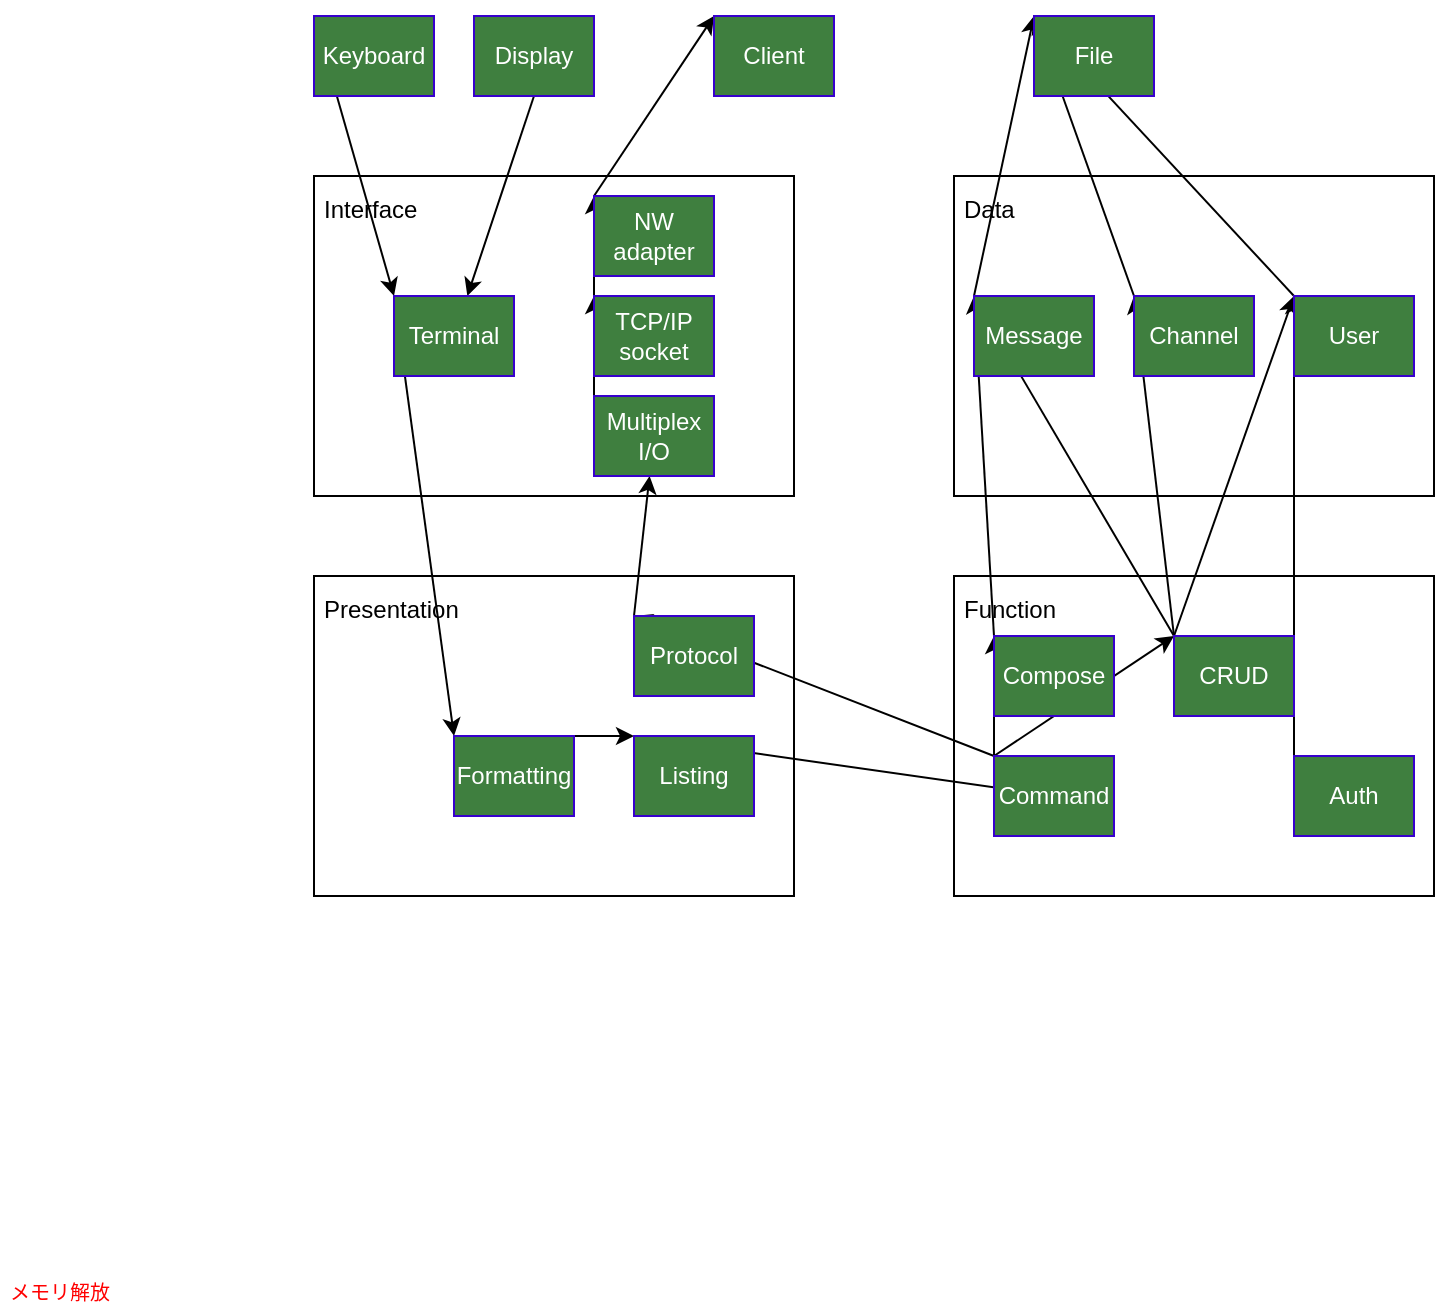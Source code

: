 <mxfile>
    <diagram id="hV0SHfoGrisFIh4XmOlX" name="Architecture">
        <mxGraphModel dx="977" dy="696" grid="1" gridSize="10" guides="1" tooltips="1" connect="1" arrows="1" fold="1" page="1" pageScale="1" pageWidth="827" pageHeight="1169" math="0" shadow="0">
            <root>
                <mxCell id="0"/>
                <mxCell id="1" parent="0"/>
                <mxCell id="85" value="Interface" style="labelPosition=center;verticalLabelPosition=middle;align=left;verticalAlign=top;spacingTop=0;spacingLeft=0;spacingRight=0;spacing=5;" parent="1" vertex="1">
                    <mxGeometry x="160" y="120" width="240" height="160" as="geometry"/>
                </mxCell>
                <mxCell id="149" value="Data" style="labelPosition=center;verticalLabelPosition=middle;align=left;verticalAlign=top;spacingTop=0;spacingLeft=0;spacingRight=0;spacing=5;" vertex="1" parent="1">
                    <mxGeometry x="480" y="120" width="240" height="160" as="geometry"/>
                </mxCell>
                <mxCell id="150" value="Function" style="labelPosition=center;verticalLabelPosition=middle;align=left;verticalAlign=top;spacingTop=0;spacingLeft=0;spacingRight=0;spacing=5;" vertex="1" parent="1">
                    <mxGeometry x="480" y="320" width="240" height="160" as="geometry"/>
                </mxCell>
                <mxCell id="165" value="Presentation" style="labelPosition=center;verticalLabelPosition=middle;align=left;verticalAlign=top;spacingTop=0;spacingLeft=0;spacingRight=0;spacing=5;" vertex="1" parent="1">
                    <mxGeometry x="160" y="320" width="240" height="160" as="geometry"/>
                </mxCell>
                <mxCell id="26" style="edgeStyle=none;html=1;exitX=0;exitY=0;exitDx=0;exitDy=0;entryX=0;entryY=0;entryDx=0;entryDy=0;" parent="1" source="159" target="177" edge="1">
                    <mxGeometry relative="1" as="geometry">
                        <mxPoint x="440" y="330" as="targetPoint"/>
                        <mxPoint x="340" y="220" as="sourcePoint"/>
                    </mxGeometry>
                </mxCell>
                <mxCell id="NXFUlHPYo5hBLQqX9jPC-100" style="edgeStyle=none;html=1;exitX=0;exitY=0;exitDx=0;exitDy=0;entryX=0;entryY=0;entryDx=0;entryDy=0;" parent="1" source="163" target="164" edge="1">
                    <mxGeometry relative="1" as="geometry">
                        <mxPoint x="430" y="120" as="targetPoint"/>
                        <mxPoint x="520" y="390" as="sourcePoint"/>
                    </mxGeometry>
                </mxCell>
                <mxCell id="NXFUlHPYo5hBLQqX9jPC-102" style="edgeStyle=none;html=1;exitX=0.5;exitY=1;exitDx=0;exitDy=0;" parent="1" source="NXFUlHPYo5hBLQqX9jPC-101" target="159" edge="1">
                    <mxGeometry relative="1" as="geometry">
                        <mxPoint x="600" y="859" as="targetPoint"/>
                        <mxPoint x="611" y="730" as="sourcePoint"/>
                    </mxGeometry>
                </mxCell>
                <mxCell id="NXFUlHPYo5hBLQqX9jPC-109" style="edgeStyle=none;html=1;entryX=0;entryY=0;entryDx=0;entryDy=0;exitX=0;exitY=0;exitDx=0;exitDy=0;" parent="1" source="158" target="159" edge="1">
                    <mxGeometry relative="1" as="geometry">
                        <mxPoint x="530" y="647" as="targetPoint"/>
                        <mxPoint x="592" y="739.0" as="sourcePoint"/>
                    </mxGeometry>
                </mxCell>
                <mxCell id="147" value="メモリ解放" style="rounded=0;whiteSpace=wrap;html=1;fillColor=none;strokeColor=none;fontSize=10;fontColor=#FF0000;" parent="1" vertex="1">
                    <mxGeometry x="3" y="667" width="60" height="22" as="geometry"/>
                </mxCell>
                <mxCell id="159" value="Terminal" style="rounded=0;whiteSpace=wrap;html=1;fillColor=#3F7F3F;fontColor=#ffffff;strokeColor=#3700CC;" vertex="1" parent="1">
                    <mxGeometry x="200" y="180" width="60" height="40" as="geometry"/>
                </mxCell>
                <mxCell id="172" style="edgeStyle=none;html=1;exitX=0;exitY=0;exitDx=0;exitDy=0;entryX=0;entryY=0;entryDx=0;entryDy=0;" edge="1" parent="1" source="168" target="174">
                    <mxGeometry relative="1" as="geometry"/>
                </mxCell>
                <mxCell id="170" style="edgeStyle=none;html=1;exitX=0;exitY=0;exitDx=0;exitDy=0;entryX=0;entryY=0;entryDx=0;entryDy=0;" edge="1" parent="1" source="164" target="169">
                    <mxGeometry relative="1" as="geometry">
                        <mxPoint x="440" y="130" as="targetPoint"/>
                        <mxPoint x="340" y="210" as="sourcePoint"/>
                    </mxGeometry>
                </mxCell>
                <mxCell id="176" style="edgeStyle=none;html=1;exitX=0;exitY=0;exitDx=0;exitDy=0;entryX=0;entryY=0;entryDx=0;entryDy=0;" edge="1" parent="1" source="179" target="171">
                    <mxGeometry relative="1" as="geometry">
                        <mxPoint x="500" y="410" as="sourcePoint"/>
                        <mxPoint x="610" y="210" as="targetPoint"/>
                    </mxGeometry>
                </mxCell>
                <mxCell id="180" style="edgeStyle=none;html=1;exitX=0;exitY=0;exitDx=0;exitDy=0;entryX=0;entryY=0;entryDx=0;entryDy=0;" edge="1" parent="1" source="179" target="173">
                    <mxGeometry relative="1" as="geometry">
                        <mxPoint x="500" y="410" as="sourcePoint"/>
                        <mxPoint x="610" y="210" as="targetPoint"/>
                    </mxGeometry>
                </mxCell>
                <mxCell id="181" style="edgeStyle=none;html=1;exitX=0;exitY=0;exitDx=0;exitDy=0;entryX=0;entryY=0;entryDx=0;entryDy=0;" edge="1" parent="1" source="179" target="174">
                    <mxGeometry relative="1" as="geometry">
                        <mxPoint x="500" y="410" as="sourcePoint"/>
                        <mxPoint x="610" y="210" as="targetPoint"/>
                    </mxGeometry>
                </mxCell>
                <mxCell id="182" style="edgeStyle=none;html=1;exitX=0;exitY=0;exitDx=0;exitDy=0;entryX=0;entryY=0;entryDx=0;entryDy=0;" edge="1" parent="1" source="177" target="167">
                    <mxGeometry relative="1" as="geometry">
                        <mxPoint x="270" y="430" as="targetPoint"/>
                        <mxPoint x="240" y="210" as="sourcePoint"/>
                    </mxGeometry>
                </mxCell>
                <mxCell id="183" style="edgeStyle=none;html=1;exitX=0;exitY=0;exitDx=0;exitDy=0;" edge="1" parent="1" source="178" target="184">
                    <mxGeometry relative="1" as="geometry">
                        <mxPoint x="460" y="390" as="targetPoint"/>
                        <mxPoint x="270" y="430" as="sourcePoint"/>
                    </mxGeometry>
                </mxCell>
                <mxCell id="185" style="edgeStyle=none;html=1;exitX=0;exitY=0;exitDx=0;exitDy=0;entryX=0;entryY=0;entryDx=0;entryDy=0;" edge="1" parent="1" source="171" target="166">
                    <mxGeometry relative="1" as="geometry">
                        <mxPoint x="670" y="30" as="targetPoint"/>
                        <mxPoint x="610" y="120" as="sourcePoint"/>
                    </mxGeometry>
                </mxCell>
                <mxCell id="186" style="edgeStyle=none;html=1;exitX=0;exitY=0;exitDx=0;exitDy=0;entryX=0;entryY=0;entryDx=0;entryDy=0;" edge="1" parent="1" source="184" target="163">
                    <mxGeometry relative="1" as="geometry">
                        <mxPoint x="340" y="260" as="targetPoint"/>
                        <mxPoint x="360" y="370" as="sourcePoint"/>
                    </mxGeometry>
                </mxCell>
                <mxCell id="187" style="edgeStyle=none;html=1;exitX=0;exitY=0;exitDx=0;exitDy=0;entryX=0;entryY=0;entryDx=0;entryDy=0;" edge="1" parent="1" source="173" target="166">
                    <mxGeometry relative="1" as="geometry">
                        <mxPoint x="560" y="70" as="targetPoint"/>
                        <mxPoint x="530" y="210" as="sourcePoint"/>
                    </mxGeometry>
                </mxCell>
                <mxCell id="188" style="edgeStyle=none;html=1;exitX=0;exitY=0;exitDx=0;exitDy=0;entryX=0;entryY=0;entryDx=0;entryDy=0;" edge="1" parent="1" source="174" target="166">
                    <mxGeometry relative="1" as="geometry">
                        <mxPoint x="620" y="60" as="targetPoint"/>
                        <mxPoint x="610" y="210" as="sourcePoint"/>
                    </mxGeometry>
                </mxCell>
                <mxCell id="NXFUlHPYo5hBLQqX9jPC-101" value="Display" style="rounded=0;whiteSpace=wrap;html=1;fillColor=#3F7F3F;fontColor=#ffffff;strokeColor=#3700CC;" parent="1" vertex="1">
                    <mxGeometry x="240" y="40" width="60" height="40" as="geometry"/>
                </mxCell>
                <mxCell id="158" value="Keyboard" style="rounded=0;whiteSpace=wrap;html=1;fillColor=#3F7F3F;fontColor=#ffffff;strokeColor=#3700CC;" vertex="1" parent="1">
                    <mxGeometry x="160" y="40" width="60" height="40" as="geometry"/>
                </mxCell>
                <mxCell id="169" value="Client" style="rounded=0;whiteSpace=wrap;html=1;fillColor=#3F7F3F;fontColor=#ffffff;strokeColor=#3700CC;" vertex="1" parent="1">
                    <mxGeometry x="360" y="40" width="60" height="40" as="geometry"/>
                </mxCell>
                <mxCell id="164" value="NW&lt;br&gt;adapter" style="rounded=0;whiteSpace=wrap;html=1;fillColor=#3F7F3F;fontColor=#ffffff;strokeColor=#3700CC;" vertex="1" parent="1">
                    <mxGeometry x="300" y="130" width="60" height="40" as="geometry"/>
                </mxCell>
                <mxCell id="163" value="TCP/IP&lt;br&gt;socket" style="rounded=0;whiteSpace=wrap;html=1;fillColor=#3F7F3F;fontColor=#ffffff;strokeColor=#3700CC;" vertex="1" parent="1">
                    <mxGeometry x="300" y="180" width="60" height="40" as="geometry"/>
                </mxCell>
                <mxCell id="184" value="Multiplex&lt;br&gt;I/O" style="rounded=0;whiteSpace=wrap;html=1;fillColor=#3F7F3F;fontColor=#ffffff;strokeColor=#3700CC;" vertex="1" parent="1">
                    <mxGeometry x="300" y="230" width="60" height="40" as="geometry"/>
                </mxCell>
                <mxCell id="177" value="Formatting" style="rounded=0;whiteSpace=wrap;html=1;fillColor=#3F7F3F;fontColor=#ffffff;strokeColor=#3700CC;" vertex="1" parent="1">
                    <mxGeometry x="230" y="400" width="60" height="40" as="geometry"/>
                </mxCell>
                <mxCell id="166" value="File" style="rounded=0;whiteSpace=wrap;html=1;fillColor=#3F7F3F;fontColor=#ffffff;strokeColor=#3700CC;" vertex="1" parent="1">
                    <mxGeometry x="520" y="40" width="60" height="40" as="geometry"/>
                </mxCell>
                <mxCell id="193" style="edgeStyle=none;html=1;entryX=0;entryY=0;entryDx=0;entryDy=0;exitX=0;exitY=0;exitDx=0;exitDy=0;" edge="1" parent="1" source="189" target="171">
                    <mxGeometry relative="1" as="geometry">
                        <mxPoint x="540" y="440" as="targetPoint"/>
                        <mxPoint x="440" y="280" as="sourcePoint"/>
                    </mxGeometry>
                </mxCell>
                <mxCell id="194" style="edgeStyle=none;html=1;exitX=0;exitY=0;exitDx=0;exitDy=0;entryX=0;entryY=0;entryDx=0;entryDy=0;" edge="1" parent="1" source="190" target="179">
                    <mxGeometry relative="1" as="geometry">
                        <mxPoint x="540" y="440" as="targetPoint"/>
                        <mxPoint x="360" y="370" as="sourcePoint"/>
                    </mxGeometry>
                </mxCell>
                <mxCell id="195" style="edgeStyle=none;html=1;exitX=0;exitY=0;exitDx=0;exitDy=0;" edge="1" parent="1" source="167">
                    <mxGeometry relative="1" as="geometry">
                        <mxPoint x="530" y="430" as="targetPoint"/>
                        <mxPoint x="360" y="370" as="sourcePoint"/>
                    </mxGeometry>
                </mxCell>
                <mxCell id="196" style="edgeStyle=none;html=1;exitX=0;exitY=0;exitDx=0;exitDy=0;entryX=0;entryY=0;entryDx=0;entryDy=0;" edge="1" parent="1" source="190" target="189">
                    <mxGeometry relative="1" as="geometry">
                        <mxPoint x="450" y="350" as="targetPoint"/>
                        <mxPoint x="540" y="380" as="sourcePoint"/>
                    </mxGeometry>
                </mxCell>
                <mxCell id="197" style="edgeStyle=none;html=1;exitX=0;exitY=0;exitDx=0;exitDy=0;entryX=0;entryY=0;entryDx=0;entryDy=0;" edge="1" parent="1" source="190" target="178">
                    <mxGeometry relative="1" as="geometry">
                        <mxPoint x="540" y="440" as="targetPoint"/>
                        <mxPoint x="360" y="430" as="sourcePoint"/>
                    </mxGeometry>
                </mxCell>
                <mxCell id="179" value="CRUD" style="rounded=0;whiteSpace=wrap;html=1;fillColor=#3F7F3F;fontColor=#ffffff;strokeColor=#3700CC;" vertex="1" parent="1">
                    <mxGeometry x="590" y="350" width="60" height="40" as="geometry"/>
                </mxCell>
                <mxCell id="189" value="Compose" style="rounded=0;whiteSpace=wrap;html=1;fillColor=#3F7F3F;fontColor=#ffffff;strokeColor=#3700CC;" vertex="1" parent="1">
                    <mxGeometry x="500" y="350" width="60" height="40" as="geometry"/>
                </mxCell>
                <mxCell id="168" value="Auth" style="rounded=0;whiteSpace=wrap;html=1;fillColor=#3F7F3F;fontColor=#ffffff;strokeColor=#3700CC;" vertex="1" parent="1">
                    <mxGeometry x="650" y="410" width="60" height="40" as="geometry"/>
                </mxCell>
                <mxCell id="190" value="Command" style="rounded=0;whiteSpace=wrap;html=1;fillColor=#3F7F3F;fontColor=#ffffff;strokeColor=#3700CC;" vertex="1" parent="1">
                    <mxGeometry x="500" y="410" width="60" height="40" as="geometry"/>
                </mxCell>
                <mxCell id="167" value="Listing" style="rounded=0;whiteSpace=wrap;html=1;fillColor=#3F7F3F;fontColor=#ffffff;strokeColor=#3700CC;" vertex="1" parent="1">
                    <mxGeometry x="320" y="400" width="60" height="40" as="geometry"/>
                </mxCell>
                <mxCell id="178" value="Protocol" style="rounded=0;whiteSpace=wrap;html=1;fillColor=#3F7F3F;fontColor=#ffffff;strokeColor=#3700CC;" vertex="1" parent="1">
                    <mxGeometry x="320" y="340" width="60" height="40" as="geometry"/>
                </mxCell>
                <mxCell id="171" value="Message" style="rounded=0;whiteSpace=wrap;html=1;fillColor=#3F7F3F;fontColor=#ffffff;strokeColor=#3700CC;" vertex="1" parent="1">
                    <mxGeometry x="490" y="180" width="60" height="40" as="geometry"/>
                </mxCell>
                <mxCell id="173" value="Channel" style="rounded=0;whiteSpace=wrap;html=1;fillColor=#3F7F3F;fontColor=#ffffff;strokeColor=#3700CC;" vertex="1" parent="1">
                    <mxGeometry x="570" y="180" width="60" height="40" as="geometry"/>
                </mxCell>
                <mxCell id="174" value="User" style="rounded=0;whiteSpace=wrap;html=1;fillColor=#3F7F3F;fontColor=#ffffff;strokeColor=#3700CC;" vertex="1" parent="1">
                    <mxGeometry x="650" y="180" width="60" height="40" as="geometry"/>
                </mxCell>
            </root>
        </mxGraphModel>
    </diagram>
    <diagram name="Class" id="91nQOXm_3-r8-yG7TShZ">
        <mxGraphModel dx="879" dy="626" grid="1" gridSize="10" guides="1" tooltips="1" connect="1" arrows="1" fold="1" page="1" pageScale="1" pageWidth="827" pageHeight="1169" math="0" shadow="0">
            <root>
                <mxCell id="iYtZaIBMdOC4uQxO0dUN-0"/>
                <mxCell id="iYtZaIBMdOC4uQxO0dUN-1" parent="iYtZaIBMdOC4uQxO0dUN-0"/>
                <mxCell id="iYtZaIBMdOC4uQxO0dUN-2" value="Interface" style="labelPosition=center;verticalLabelPosition=middle;align=left;verticalAlign=top;spacingTop=0;spacingLeft=0;spacingRight=0;spacing=5;" vertex="1" parent="iYtZaIBMdOC4uQxO0dUN-1">
                    <mxGeometry x="160" y="120" width="240" height="160" as="geometry"/>
                </mxCell>
                <mxCell id="iYtZaIBMdOC4uQxO0dUN-3" value="Data" style="labelPosition=center;verticalLabelPosition=middle;align=left;verticalAlign=top;spacingTop=0;spacingLeft=0;spacingRight=0;spacing=5;" vertex="1" parent="iYtZaIBMdOC4uQxO0dUN-1">
                    <mxGeometry x="480" y="120" width="240" height="160" as="geometry"/>
                </mxCell>
                <mxCell id="iYtZaIBMdOC4uQxO0dUN-4" value="Function" style="labelPosition=center;verticalLabelPosition=middle;align=left;verticalAlign=top;spacingTop=0;spacingLeft=0;spacingRight=0;spacing=5;" vertex="1" parent="iYtZaIBMdOC4uQxO0dUN-1">
                    <mxGeometry x="480" y="320" width="240" height="160" as="geometry"/>
                </mxCell>
                <mxCell id="iYtZaIBMdOC4uQxO0dUN-5" value="Presentation" style="labelPosition=center;verticalLabelPosition=middle;align=left;verticalAlign=top;spacingTop=0;spacingLeft=0;spacingRight=0;spacing=5;" vertex="1" parent="iYtZaIBMdOC4uQxO0dUN-1">
                    <mxGeometry x="160" y="320" width="240" height="160" as="geometry"/>
                </mxCell>
                <mxCell id="iYtZaIBMdOC4uQxO0dUN-6" style="edgeStyle=none;html=1;exitX=0;exitY=0;exitDx=0;exitDy=0;entryX=0;entryY=0;entryDx=0;entryDy=0;" edge="1" parent="iYtZaIBMdOC4uQxO0dUN-1" source="iYtZaIBMdOC4uQxO0dUN-11" target="iYtZaIBMdOC4uQxO0dUN-29">
                    <mxGeometry relative="1" as="geometry">
                        <mxPoint x="440" y="330" as="targetPoint"/>
                        <mxPoint x="340" y="220" as="sourcePoint"/>
                    </mxGeometry>
                </mxCell>
                <mxCell id="iYtZaIBMdOC4uQxO0dUN-7" style="edgeStyle=none;html=1;exitX=0;exitY=0;exitDx=0;exitDy=0;entryX=0;entryY=0;entryDx=0;entryDy=0;" edge="1" parent="iYtZaIBMdOC4uQxO0dUN-1" source="iYtZaIBMdOC4uQxO0dUN-27" target="iYtZaIBMdOC4uQxO0dUN-26">
                    <mxGeometry relative="1" as="geometry">
                        <mxPoint x="430" y="120" as="targetPoint"/>
                        <mxPoint x="520" y="390" as="sourcePoint"/>
                    </mxGeometry>
                </mxCell>
                <mxCell id="iYtZaIBMdOC4uQxO0dUN-8" style="edgeStyle=none;html=1;exitX=0.5;exitY=1;exitDx=0;exitDy=0;" edge="1" parent="iYtZaIBMdOC4uQxO0dUN-1" source="iYtZaIBMdOC4uQxO0dUN-23" target="iYtZaIBMdOC4uQxO0dUN-11">
                    <mxGeometry relative="1" as="geometry">
                        <mxPoint x="600" y="859" as="targetPoint"/>
                        <mxPoint x="611" y="730" as="sourcePoint"/>
                    </mxGeometry>
                </mxCell>
                <mxCell id="iYtZaIBMdOC4uQxO0dUN-9" style="edgeStyle=none;html=1;entryX=0;entryY=0;entryDx=0;entryDy=0;exitX=0;exitY=0;exitDx=0;exitDy=0;" edge="1" parent="iYtZaIBMdOC4uQxO0dUN-1" source="iYtZaIBMdOC4uQxO0dUN-24" target="iYtZaIBMdOC4uQxO0dUN-11">
                    <mxGeometry relative="1" as="geometry">
                        <mxPoint x="530" y="647" as="targetPoint"/>
                        <mxPoint x="592" y="739.0" as="sourcePoint"/>
                    </mxGeometry>
                </mxCell>
                <mxCell id="iYtZaIBMdOC4uQxO0dUN-10" value="メモリ解放" style="rounded=0;whiteSpace=wrap;html=1;fillColor=none;strokeColor=none;fontSize=10;fontColor=#FF0000;" vertex="1" parent="iYtZaIBMdOC4uQxO0dUN-1">
                    <mxGeometry x="3" y="667" width="60" height="22" as="geometry"/>
                </mxCell>
                <mxCell id="iYtZaIBMdOC4uQxO0dUN-11" value="Terminal" style="rounded=0;whiteSpace=wrap;html=1;fillColor=#3F7F3F;fontColor=#ffffff;strokeColor=#3700CC;" vertex="1" parent="iYtZaIBMdOC4uQxO0dUN-1">
                    <mxGeometry x="200" y="180" width="60" height="40" as="geometry"/>
                </mxCell>
                <mxCell id="iYtZaIBMdOC4uQxO0dUN-12" style="edgeStyle=none;html=1;exitX=0;exitY=0;exitDx=0;exitDy=0;entryX=0;entryY=0;entryDx=0;entryDy=0;" edge="1" parent="iYtZaIBMdOC4uQxO0dUN-1" source="iYtZaIBMdOC4uQxO0dUN-38" target="iYtZaIBMdOC4uQxO0dUN-44">
                    <mxGeometry relative="1" as="geometry"/>
                </mxCell>
                <mxCell id="iYtZaIBMdOC4uQxO0dUN-13" style="edgeStyle=none;html=1;exitX=0;exitY=0;exitDx=0;exitDy=0;entryX=0;entryY=0;entryDx=0;entryDy=0;" edge="1" parent="iYtZaIBMdOC4uQxO0dUN-1" source="iYtZaIBMdOC4uQxO0dUN-26" target="iYtZaIBMdOC4uQxO0dUN-25">
                    <mxGeometry relative="1" as="geometry">
                        <mxPoint x="440" y="130" as="targetPoint"/>
                        <mxPoint x="340" y="210" as="sourcePoint"/>
                    </mxGeometry>
                </mxCell>
                <mxCell id="iYtZaIBMdOC4uQxO0dUN-14" style="edgeStyle=none;html=1;exitX=0;exitY=0;exitDx=0;exitDy=0;entryX=0;entryY=0;entryDx=0;entryDy=0;" edge="1" parent="iYtZaIBMdOC4uQxO0dUN-1" source="iYtZaIBMdOC4uQxO0dUN-36" target="iYtZaIBMdOC4uQxO0dUN-42">
                    <mxGeometry relative="1" as="geometry">
                        <mxPoint x="500" y="410" as="sourcePoint"/>
                        <mxPoint x="610" y="210" as="targetPoint"/>
                    </mxGeometry>
                </mxCell>
                <mxCell id="iYtZaIBMdOC4uQxO0dUN-15" style="edgeStyle=none;html=1;exitX=0;exitY=0;exitDx=0;exitDy=0;entryX=0;entryY=0;entryDx=0;entryDy=0;" edge="1" parent="iYtZaIBMdOC4uQxO0dUN-1" source="iYtZaIBMdOC4uQxO0dUN-36" target="iYtZaIBMdOC4uQxO0dUN-43">
                    <mxGeometry relative="1" as="geometry">
                        <mxPoint x="500" y="410" as="sourcePoint"/>
                        <mxPoint x="610" y="210" as="targetPoint"/>
                    </mxGeometry>
                </mxCell>
                <mxCell id="iYtZaIBMdOC4uQxO0dUN-16" style="edgeStyle=none;html=1;exitX=0;exitY=0;exitDx=0;exitDy=0;entryX=0;entryY=0;entryDx=0;entryDy=0;" edge="1" parent="iYtZaIBMdOC4uQxO0dUN-1" source="iYtZaIBMdOC4uQxO0dUN-36" target="iYtZaIBMdOC4uQxO0dUN-44">
                    <mxGeometry relative="1" as="geometry">
                        <mxPoint x="500" y="410" as="sourcePoint"/>
                        <mxPoint x="610" y="210" as="targetPoint"/>
                    </mxGeometry>
                </mxCell>
                <mxCell id="iYtZaIBMdOC4uQxO0dUN-17" style="edgeStyle=none;html=1;exitX=0;exitY=0;exitDx=0;exitDy=0;entryX=0;entryY=0;entryDx=0;entryDy=0;" edge="1" parent="iYtZaIBMdOC4uQxO0dUN-1" source="iYtZaIBMdOC4uQxO0dUN-29" target="iYtZaIBMdOC4uQxO0dUN-40">
                    <mxGeometry relative="1" as="geometry">
                        <mxPoint x="270" y="430" as="targetPoint"/>
                        <mxPoint x="240" y="210" as="sourcePoint"/>
                    </mxGeometry>
                </mxCell>
                <mxCell id="iYtZaIBMdOC4uQxO0dUN-18" style="edgeStyle=none;html=1;exitX=0;exitY=0;exitDx=0;exitDy=0;" edge="1" parent="iYtZaIBMdOC4uQxO0dUN-1" source="iYtZaIBMdOC4uQxO0dUN-41" target="iYtZaIBMdOC4uQxO0dUN-28">
                    <mxGeometry relative="1" as="geometry">
                        <mxPoint x="460" y="390" as="targetPoint"/>
                        <mxPoint x="270" y="430" as="sourcePoint"/>
                    </mxGeometry>
                </mxCell>
                <mxCell id="iYtZaIBMdOC4uQxO0dUN-19" style="edgeStyle=none;html=1;exitX=0;exitY=0;exitDx=0;exitDy=0;entryX=0;entryY=0;entryDx=0;entryDy=0;" edge="1" parent="iYtZaIBMdOC4uQxO0dUN-1" source="iYtZaIBMdOC4uQxO0dUN-42" target="iYtZaIBMdOC4uQxO0dUN-30">
                    <mxGeometry relative="1" as="geometry">
                        <mxPoint x="670" y="30" as="targetPoint"/>
                        <mxPoint x="610" y="120" as="sourcePoint"/>
                    </mxGeometry>
                </mxCell>
                <mxCell id="iYtZaIBMdOC4uQxO0dUN-20" style="edgeStyle=none;html=1;exitX=0;exitY=0;exitDx=0;exitDy=0;entryX=0;entryY=0;entryDx=0;entryDy=0;" edge="1" parent="iYtZaIBMdOC4uQxO0dUN-1" source="iYtZaIBMdOC4uQxO0dUN-28" target="iYtZaIBMdOC4uQxO0dUN-27">
                    <mxGeometry relative="1" as="geometry">
                        <mxPoint x="340" y="260" as="targetPoint"/>
                        <mxPoint x="360" y="370" as="sourcePoint"/>
                    </mxGeometry>
                </mxCell>
                <mxCell id="iYtZaIBMdOC4uQxO0dUN-21" style="edgeStyle=none;html=1;exitX=0;exitY=0;exitDx=0;exitDy=0;entryX=0;entryY=0;entryDx=0;entryDy=0;" edge="1" parent="iYtZaIBMdOC4uQxO0dUN-1" source="iYtZaIBMdOC4uQxO0dUN-43" target="iYtZaIBMdOC4uQxO0dUN-30">
                    <mxGeometry relative="1" as="geometry">
                        <mxPoint x="560" y="70" as="targetPoint"/>
                        <mxPoint x="530" y="210" as="sourcePoint"/>
                    </mxGeometry>
                </mxCell>
                <mxCell id="iYtZaIBMdOC4uQxO0dUN-22" style="edgeStyle=none;html=1;exitX=0;exitY=0;exitDx=0;exitDy=0;entryX=0;entryY=0;entryDx=0;entryDy=0;" edge="1" parent="iYtZaIBMdOC4uQxO0dUN-1" source="iYtZaIBMdOC4uQxO0dUN-44" target="iYtZaIBMdOC4uQxO0dUN-30">
                    <mxGeometry relative="1" as="geometry">
                        <mxPoint x="620" y="60" as="targetPoint"/>
                        <mxPoint x="610" y="210" as="sourcePoint"/>
                    </mxGeometry>
                </mxCell>
                <mxCell id="iYtZaIBMdOC4uQxO0dUN-23" value="Display" style="rounded=0;whiteSpace=wrap;html=1;fillColor=#3F7F3F;fontColor=#ffffff;strokeColor=#3700CC;" vertex="1" parent="iYtZaIBMdOC4uQxO0dUN-1">
                    <mxGeometry x="240" y="40" width="60" height="40" as="geometry"/>
                </mxCell>
                <mxCell id="iYtZaIBMdOC4uQxO0dUN-24" value="Keyboard" style="rounded=0;whiteSpace=wrap;html=1;fillColor=#3F7F3F;fontColor=#ffffff;strokeColor=#3700CC;" vertex="1" parent="iYtZaIBMdOC4uQxO0dUN-1">
                    <mxGeometry x="160" y="40" width="60" height="40" as="geometry"/>
                </mxCell>
                <mxCell id="iYtZaIBMdOC4uQxO0dUN-25" value="Client" style="rounded=0;whiteSpace=wrap;html=1;fillColor=#3F7F3F;fontColor=#ffffff;strokeColor=#3700CC;" vertex="1" parent="iYtZaIBMdOC4uQxO0dUN-1">
                    <mxGeometry x="360" y="40" width="60" height="40" as="geometry"/>
                </mxCell>
                <mxCell id="iYtZaIBMdOC4uQxO0dUN-26" value="NW&lt;br&gt;adapter" style="rounded=0;whiteSpace=wrap;html=1;fillColor=#3F7F3F;fontColor=#ffffff;strokeColor=#3700CC;" vertex="1" parent="iYtZaIBMdOC4uQxO0dUN-1">
                    <mxGeometry x="300" y="130" width="60" height="40" as="geometry"/>
                </mxCell>
                <mxCell id="iYtZaIBMdOC4uQxO0dUN-27" value="TCP/IP&lt;br&gt;socket" style="rounded=0;whiteSpace=wrap;html=1;fillColor=#3F7F3F;fontColor=#ffffff;strokeColor=#3700CC;" vertex="1" parent="iYtZaIBMdOC4uQxO0dUN-1">
                    <mxGeometry x="300" y="180" width="60" height="40" as="geometry"/>
                </mxCell>
                <mxCell id="iYtZaIBMdOC4uQxO0dUN-28" value="Multiplex&lt;br&gt;I/O" style="rounded=0;whiteSpace=wrap;html=1;fillColor=#3F7F3F;fontColor=#ffffff;strokeColor=#3700CC;" vertex="1" parent="iYtZaIBMdOC4uQxO0dUN-1">
                    <mxGeometry x="300" y="230" width="60" height="40" as="geometry"/>
                </mxCell>
                <mxCell id="iYtZaIBMdOC4uQxO0dUN-29" value="Formatting" style="rounded=0;whiteSpace=wrap;html=1;fillColor=#3F7F3F;fontColor=#ffffff;strokeColor=#3700CC;" vertex="1" parent="iYtZaIBMdOC4uQxO0dUN-1">
                    <mxGeometry x="230" y="400" width="60" height="40" as="geometry"/>
                </mxCell>
                <mxCell id="iYtZaIBMdOC4uQxO0dUN-30" value="File" style="rounded=0;whiteSpace=wrap;html=1;fillColor=#3F7F3F;fontColor=#ffffff;strokeColor=#3700CC;" vertex="1" parent="iYtZaIBMdOC4uQxO0dUN-1">
                    <mxGeometry x="520" y="40" width="60" height="40" as="geometry"/>
                </mxCell>
                <mxCell id="iYtZaIBMdOC4uQxO0dUN-31" style="edgeStyle=none;html=1;entryX=0;entryY=0;entryDx=0;entryDy=0;exitX=0;exitY=0;exitDx=0;exitDy=0;" edge="1" parent="iYtZaIBMdOC4uQxO0dUN-1" source="iYtZaIBMdOC4uQxO0dUN-37" target="iYtZaIBMdOC4uQxO0dUN-42">
                    <mxGeometry relative="1" as="geometry">
                        <mxPoint x="540" y="440" as="targetPoint"/>
                        <mxPoint x="440" y="280" as="sourcePoint"/>
                    </mxGeometry>
                </mxCell>
                <mxCell id="iYtZaIBMdOC4uQxO0dUN-32" style="edgeStyle=none;html=1;exitX=0;exitY=0;exitDx=0;exitDy=0;entryX=0;entryY=0;entryDx=0;entryDy=0;" edge="1" parent="iYtZaIBMdOC4uQxO0dUN-1" source="iYtZaIBMdOC4uQxO0dUN-39" target="iYtZaIBMdOC4uQxO0dUN-36">
                    <mxGeometry relative="1" as="geometry">
                        <mxPoint x="540" y="440" as="targetPoint"/>
                        <mxPoint x="360" y="370" as="sourcePoint"/>
                    </mxGeometry>
                </mxCell>
                <mxCell id="iYtZaIBMdOC4uQxO0dUN-33" style="edgeStyle=none;html=1;exitX=0;exitY=0;exitDx=0;exitDy=0;" edge="1" parent="iYtZaIBMdOC4uQxO0dUN-1" source="iYtZaIBMdOC4uQxO0dUN-40">
                    <mxGeometry relative="1" as="geometry">
                        <mxPoint x="530" y="430" as="targetPoint"/>
                        <mxPoint x="360" y="370" as="sourcePoint"/>
                    </mxGeometry>
                </mxCell>
                <mxCell id="iYtZaIBMdOC4uQxO0dUN-34" style="edgeStyle=none;html=1;exitX=0;exitY=0;exitDx=0;exitDy=0;entryX=0;entryY=0;entryDx=0;entryDy=0;" edge="1" parent="iYtZaIBMdOC4uQxO0dUN-1" source="iYtZaIBMdOC4uQxO0dUN-39" target="iYtZaIBMdOC4uQxO0dUN-37">
                    <mxGeometry relative="1" as="geometry">
                        <mxPoint x="450" y="350" as="targetPoint"/>
                        <mxPoint x="540" y="380" as="sourcePoint"/>
                    </mxGeometry>
                </mxCell>
                <mxCell id="iYtZaIBMdOC4uQxO0dUN-35" style="edgeStyle=none;html=1;exitX=0;exitY=0;exitDx=0;exitDy=0;entryX=0;entryY=0;entryDx=0;entryDy=0;" edge="1" parent="iYtZaIBMdOC4uQxO0dUN-1" source="iYtZaIBMdOC4uQxO0dUN-39" target="iYtZaIBMdOC4uQxO0dUN-41">
                    <mxGeometry relative="1" as="geometry">
                        <mxPoint x="540" y="440" as="targetPoint"/>
                        <mxPoint x="360" y="430" as="sourcePoint"/>
                    </mxGeometry>
                </mxCell>
                <mxCell id="iYtZaIBMdOC4uQxO0dUN-36" value="CRUD" style="rounded=0;whiteSpace=wrap;html=1;fillColor=#3F7F3F;fontColor=#ffffff;strokeColor=#3700CC;" vertex="1" parent="iYtZaIBMdOC4uQxO0dUN-1">
                    <mxGeometry x="590" y="350" width="60" height="40" as="geometry"/>
                </mxCell>
                <mxCell id="iYtZaIBMdOC4uQxO0dUN-37" value="Compose" style="rounded=0;whiteSpace=wrap;html=1;fillColor=#3F7F3F;fontColor=#ffffff;strokeColor=#3700CC;" vertex="1" parent="iYtZaIBMdOC4uQxO0dUN-1">
                    <mxGeometry x="500" y="350" width="60" height="40" as="geometry"/>
                </mxCell>
                <mxCell id="iYtZaIBMdOC4uQxO0dUN-38" value="Auth" style="rounded=0;whiteSpace=wrap;html=1;fillColor=#3F7F3F;fontColor=#ffffff;strokeColor=#3700CC;" vertex="1" parent="iYtZaIBMdOC4uQxO0dUN-1">
                    <mxGeometry x="650" y="410" width="60" height="40" as="geometry"/>
                </mxCell>
                <mxCell id="iYtZaIBMdOC4uQxO0dUN-39" value="Command" style="rounded=0;whiteSpace=wrap;html=1;fillColor=#3F7F3F;fontColor=#ffffff;strokeColor=#3700CC;" vertex="1" parent="iYtZaIBMdOC4uQxO0dUN-1">
                    <mxGeometry x="500" y="410" width="60" height="40" as="geometry"/>
                </mxCell>
                <mxCell id="iYtZaIBMdOC4uQxO0dUN-40" value="Listing" style="rounded=0;whiteSpace=wrap;html=1;fillColor=#3F7F3F;fontColor=#ffffff;strokeColor=#3700CC;" vertex="1" parent="iYtZaIBMdOC4uQxO0dUN-1">
                    <mxGeometry x="320" y="400" width="60" height="40" as="geometry"/>
                </mxCell>
                <mxCell id="iYtZaIBMdOC4uQxO0dUN-41" value="Protocol" style="rounded=0;whiteSpace=wrap;html=1;fillColor=#3F7F3F;fontColor=#ffffff;strokeColor=#3700CC;" vertex="1" parent="iYtZaIBMdOC4uQxO0dUN-1">
                    <mxGeometry x="320" y="340" width="60" height="40" as="geometry"/>
                </mxCell>
                <mxCell id="iYtZaIBMdOC4uQxO0dUN-42" value="Message" style="rounded=0;whiteSpace=wrap;html=1;fillColor=#3F7F3F;fontColor=#ffffff;strokeColor=#3700CC;" vertex="1" parent="iYtZaIBMdOC4uQxO0dUN-1">
                    <mxGeometry x="490" y="180" width="60" height="40" as="geometry"/>
                </mxCell>
                <mxCell id="iYtZaIBMdOC4uQxO0dUN-43" value="Channel" style="rounded=0;whiteSpace=wrap;html=1;fillColor=#3F7F3F;fontColor=#ffffff;strokeColor=#3700CC;" vertex="1" parent="iYtZaIBMdOC4uQxO0dUN-1">
                    <mxGeometry x="570" y="180" width="60" height="40" as="geometry"/>
                </mxCell>
                <mxCell id="iYtZaIBMdOC4uQxO0dUN-44" value="User" style="rounded=0;whiteSpace=wrap;html=1;fillColor=#3F7F3F;fontColor=#ffffff;strokeColor=#3700CC;" vertex="1" parent="iYtZaIBMdOC4uQxO0dUN-1">
                    <mxGeometry x="650" y="180" width="60" height="40" as="geometry"/>
                </mxCell>
            </root>
        </mxGraphModel>
    </diagram>
</mxfile>
